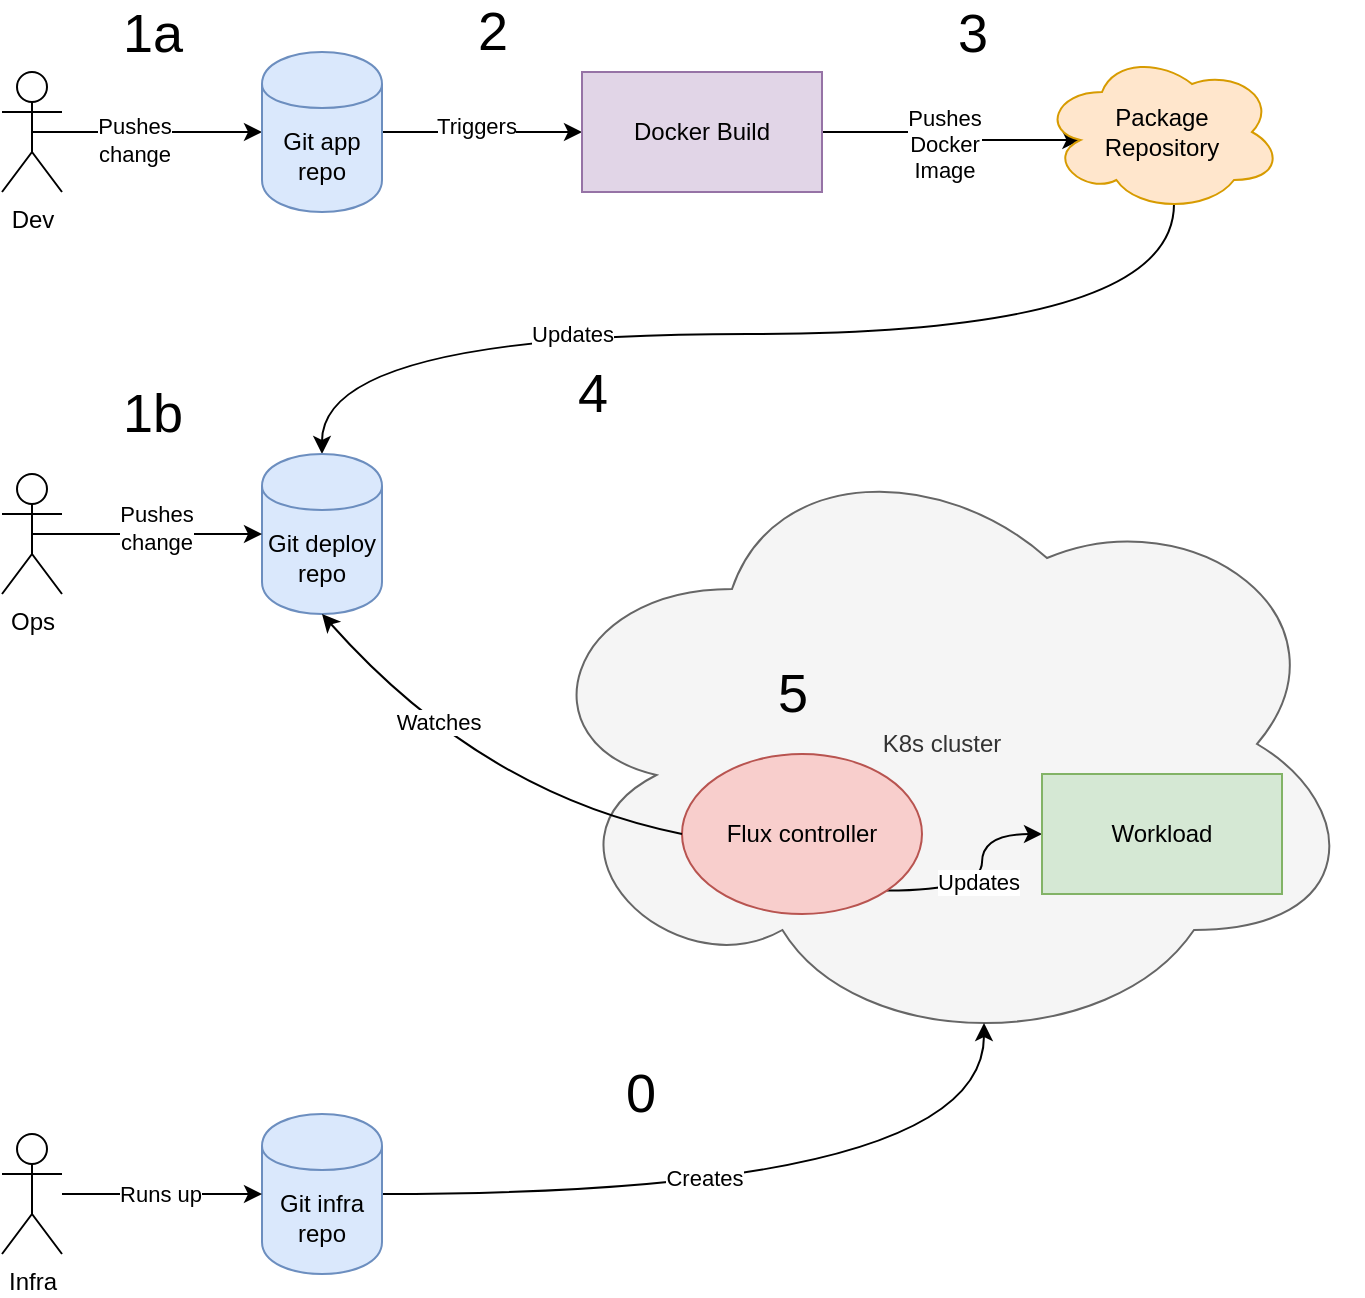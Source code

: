 <mxfile version="13.6.2" type="device"><diagram id="FxPAqtglfKVxe5d3q5oH" name="Page-1"><mxGraphModel dx="1746" dy="1090" grid="1" gridSize="10" guides="1" tooltips="1" connect="1" arrows="1" fold="1" page="1" pageScale="1" pageWidth="827" pageHeight="1169" math="0" shadow="0"><root><mxCell id="0"/><mxCell id="1" parent="0"/><mxCell id="wLM4OhbOGa0WUZFA3uve-12" style="edgeStyle=orthogonalEdgeStyle;rounded=0;orthogonalLoop=1;jettySize=auto;html=1;exitX=0.5;exitY=0.5;exitDx=0;exitDy=0;exitPerimeter=0;" parent="1" source="wLM4OhbOGa0WUZFA3uve-1" target="wLM4OhbOGa0WUZFA3uve-7" edge="1"><mxGeometry relative="1" as="geometry"/></mxCell><mxCell id="wLM4OhbOGa0WUZFA3uve-13" value="Pushes&lt;br&gt;change" style="edgeLabel;html=1;align=center;verticalAlign=middle;resizable=0;points=[];" parent="wLM4OhbOGa0WUZFA3uve-12" vertex="1" connectable="0"><mxGeometry x="-0.122" y="-4" relative="1" as="geometry"><mxPoint as="offset"/></mxGeometry></mxCell><mxCell id="wLM4OhbOGa0WUZFA3uve-1" value="Dev" style="shape=umlActor;verticalLabelPosition=bottom;verticalAlign=top;html=1;outlineConnect=0;" parent="1" vertex="1"><mxGeometry x="80" y="109" width="30" height="60" as="geometry"/></mxCell><mxCell id="wLM4OhbOGa0WUZFA3uve-11" style="edgeStyle=orthogonalEdgeStyle;rounded=0;orthogonalLoop=1;jettySize=auto;html=1;exitX=1;exitY=0.5;exitDx=0;exitDy=0;" parent="1" source="wLM4OhbOGa0WUZFA3uve-7" target="wLM4OhbOGa0WUZFA3uve-8" edge="1"><mxGeometry relative="1" as="geometry"/></mxCell><mxCell id="wLM4OhbOGa0WUZFA3uve-15" value="Triggers" style="edgeLabel;html=1;align=center;verticalAlign=middle;resizable=0;points=[];" parent="wLM4OhbOGa0WUZFA3uve-11" vertex="1" connectable="0"><mxGeometry x="-0.06" y="3" relative="1" as="geometry"><mxPoint as="offset"/></mxGeometry></mxCell><mxCell id="wLM4OhbOGa0WUZFA3uve-7" value="Git app repo" style="shape=cylinder;whiteSpace=wrap;html=1;boundedLbl=1;backgroundOutline=1;fillColor=#dae8fc;strokeColor=#6c8ebf;" parent="1" vertex="1"><mxGeometry x="210" y="99" width="60" height="80" as="geometry"/></mxCell><mxCell id="wLM4OhbOGa0WUZFA3uve-10" style="edgeStyle=orthogonalEdgeStyle;rounded=0;orthogonalLoop=1;jettySize=auto;html=1;exitX=1;exitY=0.5;exitDx=0;exitDy=0;entryX=0.16;entryY=0.55;entryDx=0;entryDy=0;entryPerimeter=0;" parent="1" source="wLM4OhbOGa0WUZFA3uve-8" target="wLM4OhbOGa0WUZFA3uve-16" edge="1"><mxGeometry relative="1" as="geometry"><mxPoint x="580" y="139" as="targetPoint"/></mxGeometry></mxCell><mxCell id="wLM4OhbOGa0WUZFA3uve-17" value="Pushes&lt;br&gt;Docker&lt;br&gt;Image" style="edgeLabel;html=1;align=center;verticalAlign=middle;resizable=0;points=[];" parent="wLM4OhbOGa0WUZFA3uve-10" vertex="1" connectable="0"><mxGeometry x="-0.022" y="-2" relative="1" as="geometry"><mxPoint as="offset"/></mxGeometry></mxCell><mxCell id="wLM4OhbOGa0WUZFA3uve-8" value="Docker Build" style="rounded=0;whiteSpace=wrap;html=1;fillColor=#e1d5e7;strokeColor=#9673a6;" parent="1" vertex="1"><mxGeometry x="370" y="109" width="120" height="60" as="geometry"/></mxCell><mxCell id="wLM4OhbOGa0WUZFA3uve-22" style="edgeStyle=orthogonalEdgeStyle;orthogonalLoop=1;jettySize=auto;html=1;exitX=0.55;exitY=0.95;exitDx=0;exitDy=0;exitPerimeter=0;entryX=0.5;entryY=0;entryDx=0;entryDy=0;curved=1;" parent="1" source="wLM4OhbOGa0WUZFA3uve-16" target="wLM4OhbOGa0WUZFA3uve-18" edge="1"><mxGeometry relative="1" as="geometry"><Array as="points"><mxPoint x="666" y="240"/><mxPoint x="240" y="240"/></Array></mxGeometry></mxCell><mxCell id="wLM4OhbOGa0WUZFA3uve-23" value="Updates" style="edgeLabel;html=1;align=center;verticalAlign=middle;resizable=0;points=[];" parent="wLM4OhbOGa0WUZFA3uve-22" vertex="1" connectable="0"><mxGeometry x="0.33" relative="1" as="geometry"><mxPoint as="offset"/></mxGeometry></mxCell><mxCell id="wLM4OhbOGa0WUZFA3uve-16" value="Package&lt;br&gt;Repository" style="ellipse;shape=cloud;whiteSpace=wrap;html=1;fillColor=#ffe6cc;strokeColor=#d79b00;" parent="1" vertex="1"><mxGeometry x="600" y="99" width="120" height="80" as="geometry"/></mxCell><mxCell id="wLM4OhbOGa0WUZFA3uve-18" value="Git deploy repo" style="shape=cylinder;whiteSpace=wrap;html=1;boundedLbl=1;backgroundOutline=1;fillColor=#dae8fc;strokeColor=#6c8ebf;" parent="1" vertex="1"><mxGeometry x="210" y="300" width="60" height="80" as="geometry"/></mxCell><mxCell id="wLM4OhbOGa0WUZFA3uve-24" value="K8s cluster" style="ellipse;shape=cloud;whiteSpace=wrap;html=1;fillColor=#f5f5f5;strokeColor=#666666;fontColor=#333333;" parent="1" vertex="1"><mxGeometry x="340" y="290" width="420" height="310" as="geometry"/></mxCell><mxCell id="wLM4OhbOGa0WUZFA3uve-34" style="edgeStyle=orthogonalEdgeStyle;curved=1;orthogonalLoop=1;jettySize=auto;html=1;exitX=1;exitY=1;exitDx=0;exitDy=0;entryX=0;entryY=0.5;entryDx=0;entryDy=0;" parent="1" source="wLM4OhbOGa0WUZFA3uve-26" target="wLM4OhbOGa0WUZFA3uve-33" edge="1"><mxGeometry relative="1" as="geometry"/></mxCell><mxCell id="wLM4OhbOGa0WUZFA3uve-35" value="Updates" style="edgeLabel;html=1;align=center;verticalAlign=middle;resizable=0;points=[];" parent="wLM4OhbOGa0WUZFA3uve-34" vertex="1" connectable="0"><mxGeometry x="-0.139" y="5" relative="1" as="geometry"><mxPoint as="offset"/></mxGeometry></mxCell><mxCell id="wLM4OhbOGa0WUZFA3uve-26" value="Flux controller" style="ellipse;whiteSpace=wrap;html=1;fillColor=#f8cecc;strokeColor=#b85450;" parent="1" vertex="1"><mxGeometry x="420" y="450" width="120" height="80" as="geometry"/></mxCell><mxCell id="wLM4OhbOGa0WUZFA3uve-27" value="" style="endArrow=classic;html=1;exitX=0;exitY=0.5;exitDx=0;exitDy=0;entryX=0.5;entryY=1;entryDx=0;entryDy=0;curved=1;" parent="1" source="wLM4OhbOGa0WUZFA3uve-26" target="wLM4OhbOGa0WUZFA3uve-18" edge="1"><mxGeometry width="50" height="50" relative="1" as="geometry"><mxPoint x="310" y="370" as="sourcePoint"/><mxPoint x="360" y="320" as="targetPoint"/><Array as="points"><mxPoint x="320" y="470"/></Array></mxGeometry></mxCell><mxCell id="wLM4OhbOGa0WUZFA3uve-28" value="Watches" style="edgeLabel;html=1;align=center;verticalAlign=middle;resizable=0;points=[];" parent="wLM4OhbOGa0WUZFA3uve-27" vertex="1" connectable="0"><mxGeometry x="0.297" y="-8" relative="1" as="geometry"><mxPoint as="offset"/></mxGeometry></mxCell><mxCell id="wLM4OhbOGa0WUZFA3uve-31" style="edgeStyle=orthogonalEdgeStyle;curved=1;orthogonalLoop=1;jettySize=auto;html=1;exitX=0.5;exitY=0.5;exitDx=0;exitDy=0;exitPerimeter=0;entryX=0;entryY=0.5;entryDx=0;entryDy=0;" parent="1" source="wLM4OhbOGa0WUZFA3uve-29" target="wLM4OhbOGa0WUZFA3uve-18" edge="1"><mxGeometry relative="1" as="geometry"/></mxCell><mxCell id="wLM4OhbOGa0WUZFA3uve-32" value="Pushes&lt;br&gt;change" style="edgeLabel;html=1;align=center;verticalAlign=middle;resizable=0;points=[];" parent="wLM4OhbOGa0WUZFA3uve-31" vertex="1" connectable="0"><mxGeometry x="0.078" y="3" relative="1" as="geometry"><mxPoint as="offset"/></mxGeometry></mxCell><mxCell id="wLM4OhbOGa0WUZFA3uve-29" value="Ops" style="shape=umlActor;verticalLabelPosition=bottom;verticalAlign=top;html=1;outlineConnect=0;" parent="1" vertex="1"><mxGeometry x="80" y="310" width="30" height="60" as="geometry"/></mxCell><mxCell id="wLM4OhbOGa0WUZFA3uve-33" value="Workload" style="rounded=0;whiteSpace=wrap;html=1;fillColor=#d5e8d4;strokeColor=#82b366;" parent="1" vertex="1"><mxGeometry x="600" y="460" width="120" height="60" as="geometry"/></mxCell><mxCell id="wLM4OhbOGa0WUZFA3uve-37" value="&lt;font style=&quot;font-size: 27px&quot;&gt;1a&lt;/font&gt;" style="text;html=1;align=center;verticalAlign=middle;resizable=0;points=[];autosize=1;" parent="1" vertex="1"><mxGeometry x="130" y="80" width="50" height="20" as="geometry"/></mxCell><mxCell id="wLM4OhbOGa0WUZFA3uve-39" value="&lt;font style=&quot;font-size: 27px&quot;&gt;2&lt;/font&gt;" style="text;html=1;align=center;verticalAlign=middle;resizable=0;points=[];autosize=1;" parent="1" vertex="1"><mxGeometry x="310" y="79" width="30" height="20" as="geometry"/></mxCell><mxCell id="wLM4OhbOGa0WUZFA3uve-40" value="&lt;font style=&quot;font-size: 27px&quot;&gt;3&lt;/font&gt;" style="text;html=1;align=center;verticalAlign=middle;resizable=0;points=[];autosize=1;" parent="1" vertex="1"><mxGeometry x="550" y="80" width="30" height="20" as="geometry"/></mxCell><mxCell id="wLM4OhbOGa0WUZFA3uve-41" value="&lt;font style=&quot;font-size: 27px&quot;&gt;4&lt;/font&gt;" style="text;html=1;align=center;verticalAlign=middle;resizable=0;points=[];autosize=1;" parent="1" vertex="1"><mxGeometry x="360" y="260" width="30" height="20" as="geometry"/></mxCell><mxCell id="wLM4OhbOGa0WUZFA3uve-42" value="&lt;font style=&quot;font-size: 27px&quot;&gt;1b&lt;/font&gt;" style="text;html=1;align=center;verticalAlign=middle;resizable=0;points=[];autosize=1;" parent="1" vertex="1"><mxGeometry x="130" y="270" width="50" height="20" as="geometry"/></mxCell><mxCell id="wLM4OhbOGa0WUZFA3uve-43" value="&lt;font style=&quot;font-size: 27px&quot;&gt;5&lt;/font&gt;" style="text;html=1;align=center;verticalAlign=middle;resizable=0;points=[];autosize=1;" parent="1" vertex="1"><mxGeometry x="460" y="410" width="30" height="20" as="geometry"/></mxCell><mxCell id="BTUCdZw4soIRhE3fQIp3-3" style="edgeStyle=orthogonalEdgeStyle;orthogonalLoop=1;jettySize=auto;html=1;exitX=1;exitY=0.5;exitDx=0;exitDy=0;entryX=0.55;entryY=0.95;entryDx=0;entryDy=0;entryPerimeter=0;curved=1;" edge="1" parent="1" source="BTUCdZw4soIRhE3fQIp3-1" target="wLM4OhbOGa0WUZFA3uve-24"><mxGeometry relative="1" as="geometry"/></mxCell><mxCell id="BTUCdZw4soIRhE3fQIp3-4" value="Creates" style="edgeLabel;html=1;align=center;verticalAlign=middle;resizable=0;points=[];" vertex="1" connectable="0" parent="BTUCdZw4soIRhE3fQIp3-3"><mxGeometry x="-0.17" y="8" relative="1" as="geometry"><mxPoint as="offset"/></mxGeometry></mxCell><mxCell id="BTUCdZw4soIRhE3fQIp3-1" value="Git infra repo" style="shape=cylinder;whiteSpace=wrap;html=1;boundedLbl=1;backgroundOutline=1;fillColor=#dae8fc;strokeColor=#6c8ebf;" vertex="1" parent="1"><mxGeometry x="210" y="630" width="60" height="80" as="geometry"/></mxCell><mxCell id="BTUCdZw4soIRhE3fQIp3-6" value="" style="edgeStyle=orthogonalEdgeStyle;curved=1;orthogonalLoop=1;jettySize=auto;html=1;" edge="1" parent="1" source="BTUCdZw4soIRhE3fQIp3-2" target="BTUCdZw4soIRhE3fQIp3-1"><mxGeometry relative="1" as="geometry"/></mxCell><mxCell id="BTUCdZw4soIRhE3fQIp3-8" value="Runs up" style="edgeLabel;html=1;align=center;verticalAlign=middle;resizable=0;points=[];" vertex="1" connectable="0" parent="BTUCdZw4soIRhE3fQIp3-6"><mxGeometry x="-0.033" relative="1" as="geometry"><mxPoint as="offset"/></mxGeometry></mxCell><mxCell id="BTUCdZw4soIRhE3fQIp3-2" value="Infra" style="shape=umlActor;verticalLabelPosition=bottom;verticalAlign=top;html=1;outlineConnect=0;" vertex="1" parent="1"><mxGeometry x="80" y="640" width="30" height="60" as="geometry"/></mxCell><mxCell id="BTUCdZw4soIRhE3fQIp3-5" value="&lt;font style=&quot;font-size: 27px&quot;&gt;0&lt;/font&gt;" style="text;html=1;align=center;verticalAlign=middle;resizable=0;points=[];autosize=1;" vertex="1" parent="1"><mxGeometry x="384" y="610" width="30" height="20" as="geometry"/></mxCell></root></mxGraphModel></diagram></mxfile>